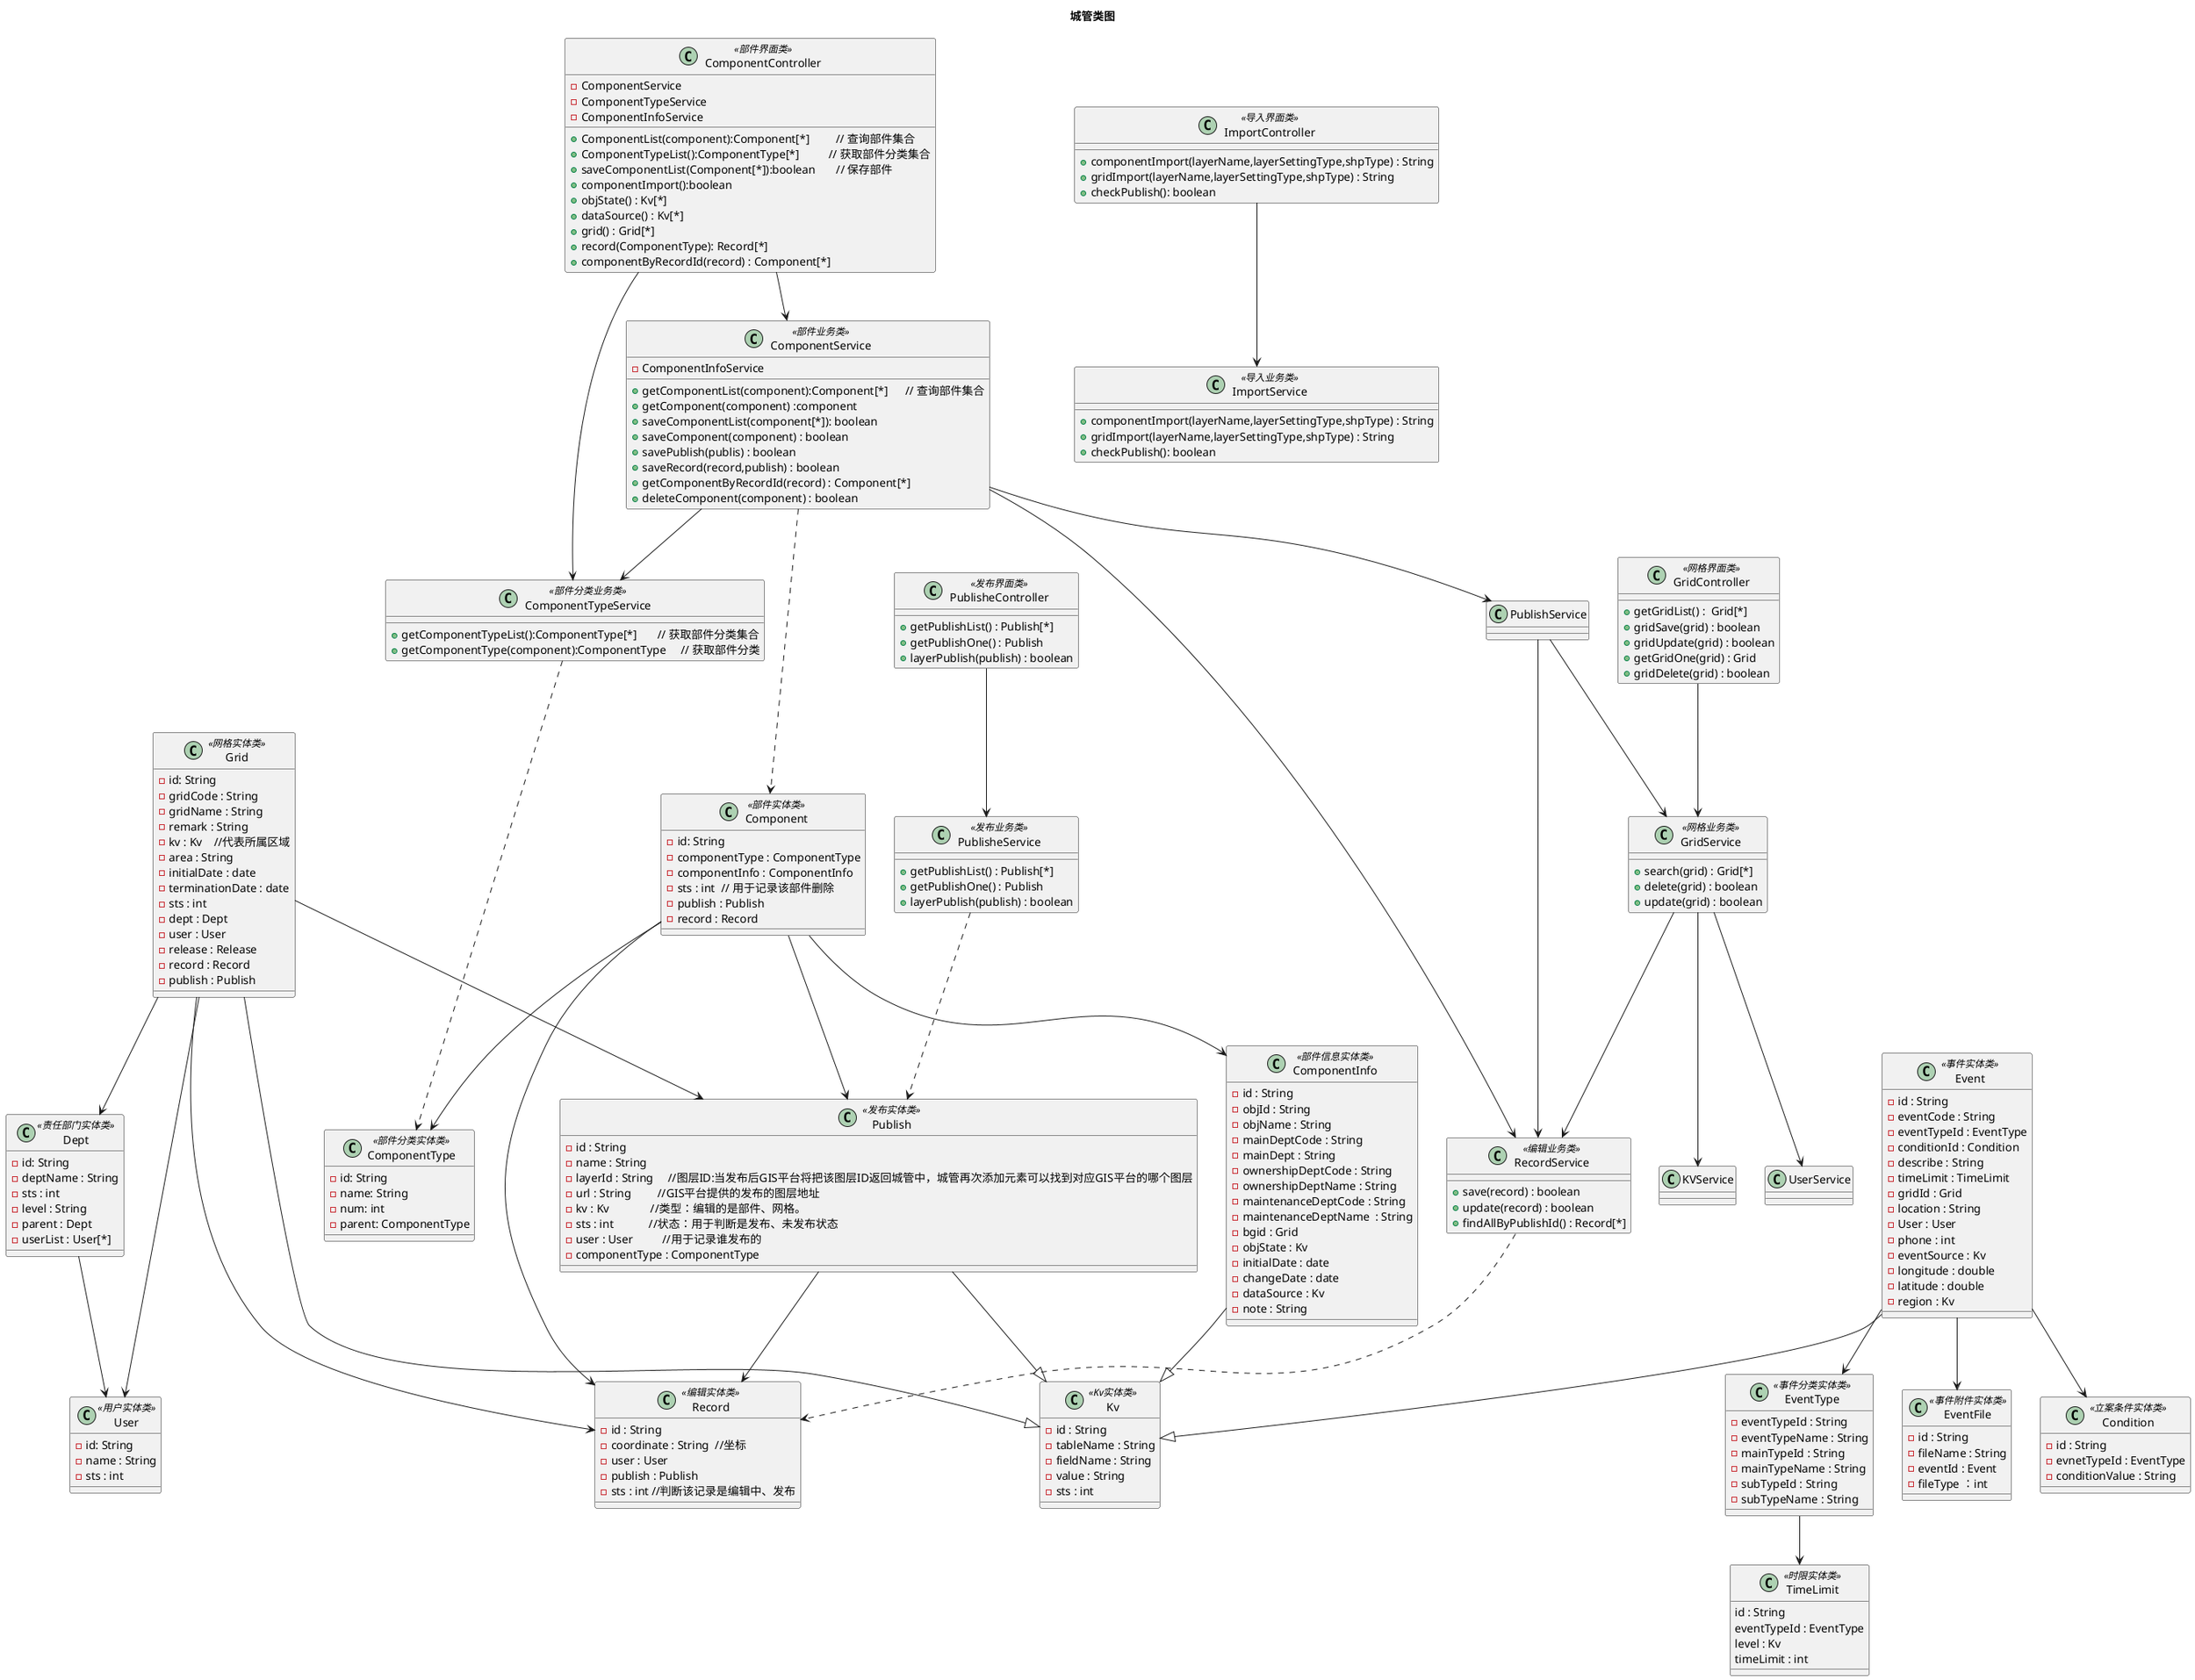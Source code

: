 @startuml
title 城管类图
class User <<用户实体类>>{
    -id: String
    -name : String
    -sts : int
}

class Dept<<责任部门实体类>>{
    -id: String
    -deptName : String
    -sts : int
    -level : String
    -parent : Dept
    -userList : User[*]
}

class Grid<<网格实体类>>{
    -id: String
    -gridCode : String
    -gridName : String
    -remark : String
    -kv : Kv    //代表所属区域
    -area : String
    -initialDate : date
    -terminationDate : date
    -sts : int
    -dept : Dept
    -user : User
    -release : Release
    -record : Record
    -publish : Publish
}

class Component<<部件实体类>>{
    -id: String
    -componentType : ComponentType
    -componentInfo : ComponentInfo
    -sts : int  // 用于记录该部件删除
    -publish : Publish
    -record : Record
}

class ComponentType<<部件分类实体类>>{
    -id: String
    -name: String
    -num: int
    -parent: ComponentType
}

class ComponentInfo<<部件信息实体类>>{
    -id : String
    -objId : String
    -objName : String
    -mainDeptCode : String
    -mainDept : String
    -ownershipDeptCode : String
    -ownershipDeptName : String
    -maintenanceDeptCode : String
    -maintenanceDeptName  : String
    -bgid : Grid
    -objState : Kv
    -initialDate : date
    -changeDate : date
    -dataSource : Kv
    -note : String
}

class Publish<<发布实体类>>{
    -id : String
    -name : String
    -layerId : String     //图层ID:当发布后GIS平台将把该图层ID返回城管中，城管再次添加元素可以找到对应GIS平台的哪个图层
    -url : String         //GIS平台提供的发布的图层地址
    -kv : Kv              //类型：编辑的是部件、网格。
    -sts : int            //状态：用于判断是发布、未发布状态
    -user : User          //用于记录谁发布的
    -componentType : ComponentType
}
class Record<<编辑实体类>>{
    -id : String
    -coordinate : String  //坐标
    -user : User
    -publish : Publish
    -sts : int //判断该记录是编辑中、发布
}

class Kv<<Kv实体类>>{
    -id : String
    -tableName : String
    -fieldName : String
    -value : String
    -sts : int
}

class Event<<事件实体类>>{
    -id : String
    -eventCode : String
    -eventTypeId : EventType
    -conditionId : Condition
    -describe : String
    -timeLimit : TimeLimit
    -gridId : Grid
    -location : String
    -User : User
    -phone : int
    -eventSource : Kv
    -longitude : double
    -latitude : double
    -region : Kv


}

class EventType<<事件分类实体类>>{
    -eventTypeId : String
    -eventTypeName : String
    -mainTypeId : String
    -mainTypeName : String
    -subTypeId : String
    -subTypeName : String
}

class EventFile<<事件附件实体类>>{
    -id : String
    -fileName : String
    -eventId : Event
    -fileType ：int
}
class Condition<<立案条件实体类>>{
    -id : String
    -evnetTypeId : EventType
    -conditionValue : String
}

class TimeLimit<<时限实体类>>{
    id : String
    eventTypeId : EventType
    level : Kv
    timeLimit : int
}



class ComponentController<<部件界面类>>{
    -ComponentService
    -ComponentTypeService
    -ComponentInfoService
    +ComponentList(component):Component[*]         // 查询部件集合
    +ComponentTypeList():ComponentType[*]          // 获取部件分类集合
    +saveComponentList(Component[*]):boolean       // 保存部件
    +componentImport():boolean
    +objState() : Kv[*]
    +dataSource() : Kv[*]
    +grid() : Grid[*]
    +record(ComponentType): Record[*]
    +componentByRecordId(record) : Component[*]
}

class ComponentService<<部件业务类>>{
    -ComponentInfoService
    +getComponentList(component):Component[*]      // 查询部件集合
    +getComponent(component) :component
    +saveComponentList(component[*]): boolean
    +saveComponent(component) : boolean
    +savePublish(publis) : boolean
    +saveRecord(record,publish) : boolean 
    +getComponentByRecordId(record) : Component[*]
    +deleteComponent(component) : boolean
}
class ComponentTypeService<<部件分类业务类>>{
    +getComponentTypeList():ComponentType[*]       // 获取部件分类集合
    +getComponentType(component):ComponentType     // 获取部件分类
}

class PublisheController<<发布界面类>>{
    +getPublishList() : Publish[*]
    +getPublishOne() : Publish
    +layerPublish(publish) : boolean
}
class PublisheService<<发布业务类>>{
    +getPublishList() : Publish[*]
    +getPublishOne() : Publish
    +layerPublish(publish) : boolean
}

class RecordService<<编辑业务类>>{
    +save(record) : boolean 
    +update(record) : boolean
    +findAllByPublishId() : Record[*]
}
class ImportController<<导入界面类>>{
    +componentImport(layerName,layerSettingType,shpType) : String
    +gridImport(layerName,layerSettingType,shpType) : String
    +checkPublish(): boolean
}
class ImportService<<导入业务类>>{
    +componentImport(layerName,layerSettingType,shpType) : String
    +gridImport(layerName,layerSettingType,shpType) : String
    +checkPublish(): boolean
}

class GridController<<网格界面类>>{
    +getGridList() :  Grid[*]
    +gridSave(grid) : boolean
    +gridUpdate(grid) : boolean
    +getGridOne(grid) : Grid
    +gridDelete(grid) : boolean
}

class GridService<<网格业务类>>{
    +search(grid) : Grid[*]
    +delete(grid) : boolean
    +update(grid) : boolean

}






Dept --> User
Grid --> User
Grid --> Dept
Grid --> Record
Grid --> Publish
Grid --|> Kv
Component --> ComponentInfo
Component --> ComponentType
Component --> Record
Component --> Publish
ComponentInfo --|> Kv
Publish --> Record
Publish --|> Kv
Event --> EventFile
Event --> EventType
Event --> Condition
Event --|> Kv
EventType --> TimeLimit



ComponentController --> ComponentService
ComponentController --> ComponentTypeService
PublisheController --> PublisheService
ImportController --> ImportService
GridController --> GridService


GridService --> RecordService
GridService --> KVService
GridService --> UserService
PublishService --> RecordService
PublishService --> GridService
ComponentService --> PublishService
ComponentService --> RecordService
ComponentService --> ComponentTypeService



ComponentService ..> Component
PublisheService ..> Publish
RecordService ..> Record
ComponentTypeService ..> ComponentType




@enduml